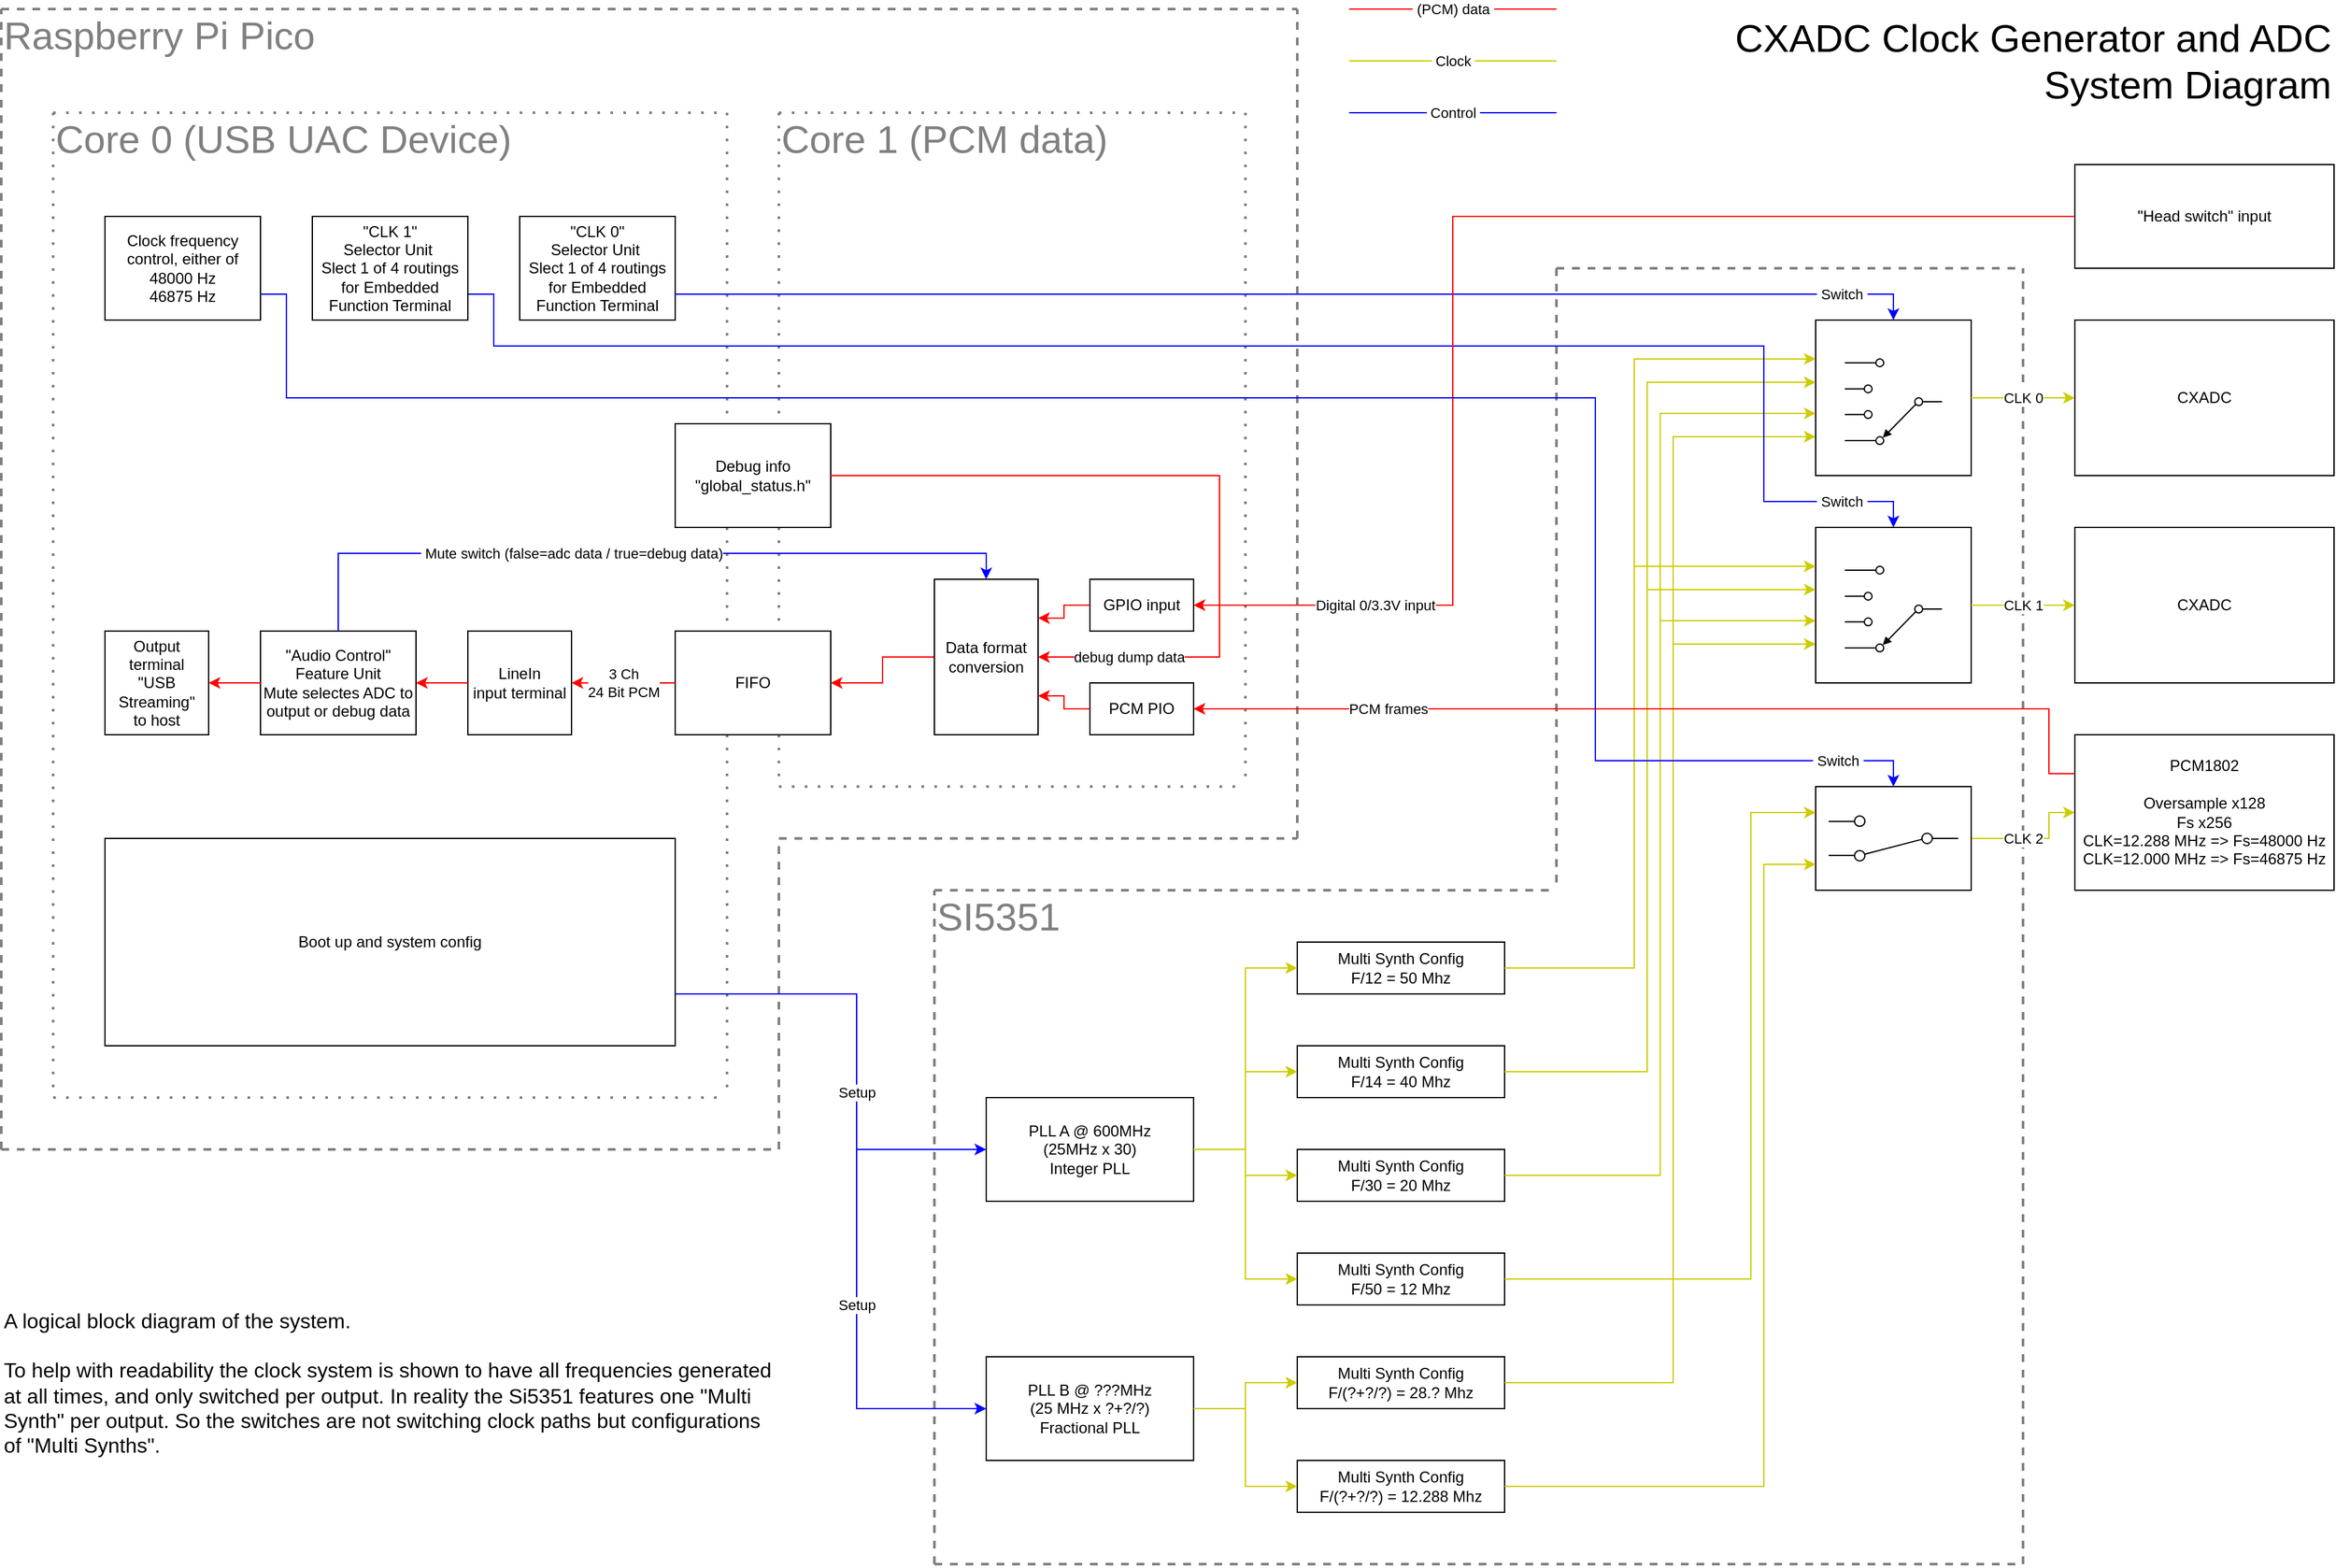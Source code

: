 <mxfile version="22.1.2" type="device">
  <diagram name="Page-1" id="PsPAOL-fq-wVlR3cDogz">
    <mxGraphModel dx="1195" dy="703" grid="1" gridSize="10" guides="1" tooltips="1" connect="1" arrows="1" fold="1" page="1" pageScale="1" pageWidth="3300" pageHeight="2339" math="0" shadow="0">
      <root>
        <mxCell id="0" />
        <mxCell id="CuMPGXZ8cw1NtoiA5CcD-102" value="sheet" style="locked=1;" parent="0" />
        <mxCell id="CuMPGXZ8cw1NtoiA5CcD-103" value="&lt;font style=&quot;font-size: 30px;&quot;&gt;CXADC Clock Generator and ADC&lt;br style=&quot;font-size: 30px;&quot;&gt;System Diagram&lt;/font&gt;" style="text;html=1;strokeColor=none;fillColor=none;align=right;verticalAlign=middle;whiteSpace=wrap;rounded=0;fontSize=30;" parent="CuMPGXZ8cw1NtoiA5CcD-102" vertex="1">
          <mxGeometry x="1760" y="440" width="520" height="80" as="geometry" />
        </mxCell>
        <mxCell id="CuMPGXZ8cw1NtoiA5CcD-114" value="&amp;nbsp;Clock&amp;nbsp;" style="endArrow=none;html=1;rounded=0;strokeColor=#CCCC00;" parent="CuMPGXZ8cw1NtoiA5CcD-102" edge="1">
          <mxGeometry width="50" height="50" relative="1" as="geometry">
            <mxPoint x="1520" y="480" as="sourcePoint" />
            <mxPoint x="1680" y="480" as="targetPoint" />
          </mxGeometry>
        </mxCell>
        <mxCell id="CuMPGXZ8cw1NtoiA5CcD-115" value="&amp;nbsp;Control&amp;nbsp;" style="endArrow=none;html=1;rounded=0;strokeColor=#0000FF;" parent="CuMPGXZ8cw1NtoiA5CcD-102" edge="1">
          <mxGeometry width="50" height="50" relative="1" as="geometry">
            <mxPoint x="1520" y="520" as="sourcePoint" />
            <mxPoint x="1680" y="520" as="targetPoint" />
          </mxGeometry>
        </mxCell>
        <mxCell id="CuMPGXZ8cw1NtoiA5CcD-116" value="&amp;nbsp;(PCM) data&amp;nbsp;" style="endArrow=none;html=1;rounded=0;strokeColor=#FF0000;" parent="CuMPGXZ8cw1NtoiA5CcD-102" edge="1">
          <mxGeometry width="50" height="50" relative="1" as="geometry">
            <mxPoint x="1520" y="440" as="sourcePoint" />
            <mxPoint x="1680" y="440" as="targetPoint" />
          </mxGeometry>
        </mxCell>
        <mxCell id="CuMPGXZ8cw1NtoiA5CcD-117" value="&lt;font style=&quot;font-size: 16px;&quot;&gt;A logical block diagram of the system.&lt;br style=&quot;font-size: 16px;&quot;&gt;&lt;br style=&quot;font-size: 16px;&quot;&gt;To help with readability the clock system is shown to have all frequencies generated at all times, and only switched per output. In reality the Si5351 features one &quot;Multi Synth&quot; per output. So the switches are not switching clock paths but configurations of &quot;Multi Synths&quot;.&lt;br&gt;&lt;/font&gt;" style="text;html=1;strokeColor=none;fillColor=none;align=left;verticalAlign=middle;whiteSpace=wrap;rounded=0;fontSize=16;" parent="CuMPGXZ8cw1NtoiA5CcD-102" vertex="1">
          <mxGeometry x="480" y="1360" width="600" height="280" as="geometry" />
        </mxCell>
        <mxCell id="CuMPGXZ8cw1NtoiA5CcD-7" value="main components" style="locked=1;" parent="0" />
        <mxCell id="CuMPGXZ8cw1NtoiA5CcD-53" value="" style="endArrow=none;dashed=1;html=1;strokeWidth=2;rounded=0;strokeColor=#808080;" parent="CuMPGXZ8cw1NtoiA5CcD-7" edge="1">
          <mxGeometry width="50" height="50" relative="1" as="geometry">
            <mxPoint x="1200" y="1120" as="sourcePoint" />
            <mxPoint x="1680" y="1120" as="targetPoint" />
          </mxGeometry>
        </mxCell>
        <mxCell id="CuMPGXZ8cw1NtoiA5CcD-54" value="" style="endArrow=none;dashed=1;html=1;strokeWidth=2;rounded=0;strokeColor=#808080;" parent="CuMPGXZ8cw1NtoiA5CcD-7" edge="1">
          <mxGeometry width="50" height="50" relative="1" as="geometry">
            <mxPoint x="1680" y="640" as="sourcePoint" />
            <mxPoint x="1680" y="1120" as="targetPoint" />
          </mxGeometry>
        </mxCell>
        <mxCell id="CuMPGXZ8cw1NtoiA5CcD-55" value="" style="endArrow=none;dashed=1;html=1;strokeWidth=2;rounded=0;strokeColor=#808080;" parent="CuMPGXZ8cw1NtoiA5CcD-7" edge="1">
          <mxGeometry width="50" height="50" relative="1" as="geometry">
            <mxPoint x="1680" y="640" as="sourcePoint" />
            <mxPoint x="2040" y="640" as="targetPoint" />
          </mxGeometry>
        </mxCell>
        <mxCell id="CuMPGXZ8cw1NtoiA5CcD-56" value="" style="endArrow=none;dashed=1;html=1;strokeWidth=2;rounded=0;strokeColor=#808080;" parent="CuMPGXZ8cw1NtoiA5CcD-7" edge="1">
          <mxGeometry width="50" height="50" relative="1" as="geometry">
            <mxPoint x="2040" y="1640" as="sourcePoint" />
            <mxPoint x="2040" y="640" as="targetPoint" />
          </mxGeometry>
        </mxCell>
        <mxCell id="CuMPGXZ8cw1NtoiA5CcD-57" value="" style="endArrow=none;dashed=1;html=1;strokeWidth=2;rounded=0;strokeColor=#808080;" parent="CuMPGXZ8cw1NtoiA5CcD-7" edge="1">
          <mxGeometry width="50" height="50" relative="1" as="geometry">
            <mxPoint x="1200" y="1640" as="sourcePoint" />
            <mxPoint x="2040" y="1640" as="targetPoint" />
          </mxGeometry>
        </mxCell>
        <mxCell id="CuMPGXZ8cw1NtoiA5CcD-58" value="" style="endArrow=none;dashed=1;html=1;strokeWidth=2;rounded=0;strokeColor=#808080;" parent="CuMPGXZ8cw1NtoiA5CcD-7" edge="1">
          <mxGeometry width="50" height="50" relative="1" as="geometry">
            <mxPoint x="1200" y="1640" as="sourcePoint" />
            <mxPoint x="1200" y="1120" as="targetPoint" />
          </mxGeometry>
        </mxCell>
        <mxCell id="CuMPGXZ8cw1NtoiA5CcD-60" value="SI5351" style="text;html=1;strokeColor=none;fillColor=none;align=left;verticalAlign=middle;whiteSpace=wrap;rounded=0;fontSize=30;fontColor=#808080;" parent="CuMPGXZ8cw1NtoiA5CcD-7" vertex="1">
          <mxGeometry x="1200" y="1120" width="160" height="40" as="geometry" />
        </mxCell>
        <mxCell id="CuMPGXZ8cw1NtoiA5CcD-72" value="" style="endArrow=none;dashed=1;html=1;strokeWidth=2;rounded=0;strokeColor=#808080;dashPattern=1 4;" parent="CuMPGXZ8cw1NtoiA5CcD-7" edge="1">
          <mxGeometry width="50" height="50" relative="1" as="geometry">
            <mxPoint x="1440" y="520" as="sourcePoint" />
            <mxPoint x="1440" y="1040" as="targetPoint" />
          </mxGeometry>
        </mxCell>
        <mxCell id="CuMPGXZ8cw1NtoiA5CcD-73" value="" style="endArrow=none;dashed=1;html=1;strokeWidth=2;rounded=0;strokeColor=#808080;dashPattern=1 4;" parent="CuMPGXZ8cw1NtoiA5CcD-7" edge="1">
          <mxGeometry width="50" height="50" relative="1" as="geometry">
            <mxPoint x="1080" y="1040" as="sourcePoint" />
            <mxPoint x="1440" y="1040" as="targetPoint" />
          </mxGeometry>
        </mxCell>
        <mxCell id="CuMPGXZ8cw1NtoiA5CcD-74" value="" style="endArrow=none;dashed=1;html=1;strokeWidth=2;rounded=0;strokeColor=#808080;dashPattern=1 4;" parent="CuMPGXZ8cw1NtoiA5CcD-7" edge="1">
          <mxGeometry width="50" height="50" relative="1" as="geometry">
            <mxPoint x="1080" y="520" as="sourcePoint" />
            <mxPoint x="1080" y="1040" as="targetPoint" />
          </mxGeometry>
        </mxCell>
        <mxCell id="CuMPGXZ8cw1NtoiA5CcD-75" value="" style="endArrow=none;dashed=1;html=1;strokeWidth=2;rounded=0;strokeColor=#808080;dashPattern=1 4;" parent="CuMPGXZ8cw1NtoiA5CcD-7" edge="1">
          <mxGeometry width="50" height="50" relative="1" as="geometry">
            <mxPoint x="1080" y="520" as="sourcePoint" />
            <mxPoint x="1440" y="520" as="targetPoint" />
          </mxGeometry>
        </mxCell>
        <mxCell id="CuMPGXZ8cw1NtoiA5CcD-76" value="Core 1 (PCM data)" style="text;html=1;strokeColor=none;fillColor=none;align=left;verticalAlign=middle;whiteSpace=wrap;rounded=0;fontSize=30;fontColor=#808080;" parent="CuMPGXZ8cw1NtoiA5CcD-7" vertex="1">
          <mxGeometry x="1080" y="520" width="320" height="40" as="geometry" />
        </mxCell>
        <mxCell id="CuMPGXZ8cw1NtoiA5CcD-77" value="" style="endArrow=none;dashed=1;html=1;strokeWidth=2;rounded=0;strokeColor=#808080;dashPattern=1 4;" parent="CuMPGXZ8cw1NtoiA5CcD-7" edge="1">
          <mxGeometry width="50" height="50" relative="1" as="geometry">
            <mxPoint x="1040" y="520" as="sourcePoint" />
            <mxPoint x="1040" y="1280" as="targetPoint" />
          </mxGeometry>
        </mxCell>
        <mxCell id="CuMPGXZ8cw1NtoiA5CcD-78" value="" style="endArrow=none;dashed=1;html=1;strokeWidth=2;rounded=0;strokeColor=#808080;dashPattern=1 4;" parent="CuMPGXZ8cw1NtoiA5CcD-7" edge="1">
          <mxGeometry width="50" height="50" relative="1" as="geometry">
            <mxPoint x="520" y="520" as="sourcePoint" />
            <mxPoint x="520" y="1280" as="targetPoint" />
          </mxGeometry>
        </mxCell>
        <mxCell id="CuMPGXZ8cw1NtoiA5CcD-79" value="" style="endArrow=none;dashed=1;html=1;strokeWidth=2;rounded=0;strokeColor=#808080;dashPattern=1 4;" parent="CuMPGXZ8cw1NtoiA5CcD-7" edge="1">
          <mxGeometry width="50" height="50" relative="1" as="geometry">
            <mxPoint x="520" y="1280" as="sourcePoint" />
            <mxPoint x="1040" y="1280" as="targetPoint" />
          </mxGeometry>
        </mxCell>
        <mxCell id="CuMPGXZ8cw1NtoiA5CcD-80" value="" style="endArrow=none;dashed=1;html=1;strokeWidth=2;rounded=0;strokeColor=#808080;dashPattern=1 4;" parent="CuMPGXZ8cw1NtoiA5CcD-7" edge="1">
          <mxGeometry width="50" height="50" relative="1" as="geometry">
            <mxPoint x="520" y="520" as="sourcePoint" />
            <mxPoint x="1040" y="520" as="targetPoint" />
          </mxGeometry>
        </mxCell>
        <mxCell id="CuMPGXZ8cw1NtoiA5CcD-81" value="Core 0 (USB UAC Device)" style="text;html=1;strokeColor=none;fillColor=none;align=left;verticalAlign=middle;whiteSpace=wrap;rounded=0;fontSize=30;fontColor=#808080;" parent="CuMPGXZ8cw1NtoiA5CcD-7" vertex="1">
          <mxGeometry x="520" y="520" width="440" height="40" as="geometry" />
        </mxCell>
        <mxCell id="CuMPGXZ8cw1NtoiA5CcD-82" value="" style="endArrow=none;dashed=1;html=1;strokeWidth=2;rounded=0;strokeColor=#808080;" parent="CuMPGXZ8cw1NtoiA5CcD-7" edge="1">
          <mxGeometry width="50" height="50" relative="1" as="geometry">
            <mxPoint x="1080" y="1080" as="sourcePoint" />
            <mxPoint x="1480" y="1080" as="targetPoint" />
          </mxGeometry>
        </mxCell>
        <mxCell id="CuMPGXZ8cw1NtoiA5CcD-83" value="" style="endArrow=none;dashed=1;html=1;strokeWidth=2;rounded=0;strokeColor=#808080;" parent="CuMPGXZ8cw1NtoiA5CcD-7" edge="1">
          <mxGeometry width="50" height="50" relative="1" as="geometry">
            <mxPoint x="480" y="1320" as="sourcePoint" />
            <mxPoint x="480" y="440" as="targetPoint" />
          </mxGeometry>
        </mxCell>
        <mxCell id="CuMPGXZ8cw1NtoiA5CcD-84" value="" style="endArrow=none;dashed=1;html=1;strokeWidth=2;rounded=0;strokeColor=#808080;" parent="CuMPGXZ8cw1NtoiA5CcD-7" edge="1">
          <mxGeometry width="50" height="50" relative="1" as="geometry">
            <mxPoint x="480" y="440" as="sourcePoint" />
            <mxPoint x="1480" y="440" as="targetPoint" />
          </mxGeometry>
        </mxCell>
        <mxCell id="CuMPGXZ8cw1NtoiA5CcD-85" value="" style="endArrow=none;dashed=1;html=1;strokeWidth=2;rounded=0;strokeColor=#808080;" parent="CuMPGXZ8cw1NtoiA5CcD-7" edge="1">
          <mxGeometry width="50" height="50" relative="1" as="geometry">
            <mxPoint x="1480" y="1080" as="sourcePoint" />
            <mxPoint x="1480" y="440" as="targetPoint" />
          </mxGeometry>
        </mxCell>
        <mxCell id="CuMPGXZ8cw1NtoiA5CcD-86" value="Raspberry Pi Pico" style="text;html=1;strokeColor=none;fillColor=none;align=left;verticalAlign=middle;whiteSpace=wrap;rounded=0;fontSize=30;fontColor=#808080;" parent="CuMPGXZ8cw1NtoiA5CcD-7" vertex="1">
          <mxGeometry x="480" y="440" width="440" height="40" as="geometry" />
        </mxCell>
        <mxCell id="CuMPGXZ8cw1NtoiA5CcD-96" value="" style="endArrow=none;dashed=1;html=1;strokeWidth=2;rounded=0;strokeColor=#808080;" parent="CuMPGXZ8cw1NtoiA5CcD-7" edge="1">
          <mxGeometry width="50" height="50" relative="1" as="geometry">
            <mxPoint x="480" y="1320" as="sourcePoint" />
            <mxPoint x="1080" y="1320" as="targetPoint" />
          </mxGeometry>
        </mxCell>
        <mxCell id="CuMPGXZ8cw1NtoiA5CcD-97" value="" style="endArrow=none;dashed=1;html=1;strokeWidth=2;rounded=0;strokeColor=#808080;" parent="CuMPGXZ8cw1NtoiA5CcD-7" edge="1">
          <mxGeometry width="50" height="50" relative="1" as="geometry">
            <mxPoint x="1080" y="1320" as="sourcePoint" />
            <mxPoint x="1080" y="1080" as="targetPoint" />
          </mxGeometry>
        </mxCell>
        <mxCell id="1" value="sub components" style="" parent="0" />
        <mxCell id="CuMPGXZ8cw1NtoiA5CcD-1" value="PCM1802&lt;br&gt;&lt;br&gt;Oversample x128&lt;br&gt;Fs x256&lt;br&gt;CLK=12.288 MHz =&amp;gt; Fs=48000 Hz&lt;br&gt;CLK=12.000 MHz =&amp;gt; Fs=46875 Hz&lt;span style=&quot;font-family:monospace&quot;&gt;&lt;/span&gt;" style="rounded=0;whiteSpace=wrap;html=1;" parent="1" vertex="1">
          <mxGeometry x="2080" y="1000" width="200" height="120" as="geometry" />
        </mxCell>
        <mxCell id="CuMPGXZ8cw1NtoiA5CcD-3" value="CXADC" style="rounded=0;whiteSpace=wrap;html=1;" parent="1" vertex="1">
          <mxGeometry x="2080" y="840" width="200" height="120" as="geometry" />
        </mxCell>
        <mxCell id="CuMPGXZ8cw1NtoiA5CcD-4" value="CXADC" style="rounded=0;whiteSpace=wrap;html=1;" parent="1" vertex="1">
          <mxGeometry x="2080" y="680" width="200" height="120" as="geometry" />
        </mxCell>
        <mxCell id="CuMPGXZ8cw1NtoiA5CcD-5" value="PLL A @ 600MHz&lt;br&gt;(25MHz x 30)&lt;br&gt;Integer PLL" style="rounded=0;whiteSpace=wrap;html=1;" parent="1" vertex="1">
          <mxGeometry x="1240" y="1280" width="160" height="80" as="geometry" />
        </mxCell>
        <mxCell id="CuMPGXZ8cw1NtoiA5CcD-6" value="PLL B @ ???MHz&lt;br&gt;(25 MHz x ?+?/?)&lt;br&gt;Fractional PLL" style="rounded=0;whiteSpace=wrap;html=1;" parent="1" vertex="1">
          <mxGeometry x="1240" y="1480" width="160" height="80" as="geometry" />
        </mxCell>
        <mxCell id="CuMPGXZ8cw1NtoiA5CcD-8" value="Multi Synth Config&lt;br&gt;F/12 = 50 Mhz" style="rounded=0;whiteSpace=wrap;html=1;" parent="1" vertex="1">
          <mxGeometry x="1480" y="1160" width="160" height="40" as="geometry" />
        </mxCell>
        <mxCell id="CuMPGXZ8cw1NtoiA5CcD-9" value="Multi Synth Config&lt;br&gt;F/14 = 40 Mhz" style="rounded=0;whiteSpace=wrap;html=1;" parent="1" vertex="1">
          <mxGeometry x="1480" y="1240" width="160" height="40" as="geometry" />
        </mxCell>
        <mxCell id="CuMPGXZ8cw1NtoiA5CcD-10" value="Multi Synth Config&lt;br&gt;F/30 = 20 Mhz" style="rounded=0;whiteSpace=wrap;html=1;" parent="1" vertex="1">
          <mxGeometry x="1480" y="1320" width="160" height="40" as="geometry" />
        </mxCell>
        <mxCell id="CuMPGXZ8cw1NtoiA5CcD-11" value="Multi Synth Config&lt;br&gt;F/(?+?/?) = 28.? Mhz" style="rounded=0;whiteSpace=wrap;html=1;" parent="1" vertex="1">
          <mxGeometry x="1480" y="1480" width="160" height="40" as="geometry" />
        </mxCell>
        <mxCell id="CuMPGXZ8cw1NtoiA5CcD-12" value="Multi Synth Config&lt;br&gt;F/(?+?/?) = 12.288 Mhz" style="rounded=0;whiteSpace=wrap;html=1;" parent="1" vertex="1">
          <mxGeometry x="1480" y="1560" width="160" height="40" as="geometry" />
        </mxCell>
        <mxCell id="CuMPGXZ8cw1NtoiA5CcD-13" value="Multi Synth Config&lt;br&gt;F/50 = 12 Mhz" style="rounded=0;whiteSpace=wrap;html=1;" parent="1" vertex="1">
          <mxGeometry x="1480" y="1400" width="160" height="40" as="geometry" />
        </mxCell>
        <mxCell id="CuMPGXZ8cw1NtoiA5CcD-14" value="" style="endArrow=classic;html=1;rounded=0;entryX=0;entryY=0.5;entryDx=0;entryDy=0;strokeColor=#CCCC00;exitX=1;exitY=0.5;exitDx=0;exitDy=0;" parent="1" source="CuMPGXZ8cw1NtoiA5CcD-6" target="CuMPGXZ8cw1NtoiA5CcD-12" edge="1">
          <mxGeometry width="50" height="50" relative="1" as="geometry">
            <mxPoint x="1430" y="1550" as="sourcePoint" />
            <mxPoint x="1470" y="1550" as="targetPoint" />
            <Array as="points">
              <mxPoint x="1440" y="1520" />
              <mxPoint x="1440" y="1580" />
            </Array>
          </mxGeometry>
        </mxCell>
        <mxCell id="CuMPGXZ8cw1NtoiA5CcD-15" value="" style="endArrow=classic;html=1;rounded=0;strokeColor=#CCCC00;exitX=1;exitY=0.5;exitDx=0;exitDy=0;entryX=0;entryY=0.5;entryDx=0;entryDy=0;" parent="1" source="CuMPGXZ8cw1NtoiA5CcD-6" target="CuMPGXZ8cw1NtoiA5CcD-11" edge="1">
          <mxGeometry width="50" height="50" relative="1" as="geometry">
            <mxPoint x="1440" y="1530" as="sourcePoint" />
            <mxPoint x="1460" y="1540" as="targetPoint" />
            <Array as="points">
              <mxPoint x="1440" y="1520" />
              <mxPoint x="1440" y="1500" />
            </Array>
          </mxGeometry>
        </mxCell>
        <mxCell id="CuMPGXZ8cw1NtoiA5CcD-16" value="" style="endArrow=classic;html=1;rounded=0;exitX=1;exitY=0.5;exitDx=0;exitDy=0;entryX=0;entryY=0.5;entryDx=0;entryDy=0;strokeColor=#CCCC00;" parent="1" source="CuMPGXZ8cw1NtoiA5CcD-5" target="CuMPGXZ8cw1NtoiA5CcD-13" edge="1">
          <mxGeometry width="50" height="50" relative="1" as="geometry">
            <mxPoint x="1410" y="1528" as="sourcePoint" />
            <mxPoint x="1487" y="1508" as="targetPoint" />
            <Array as="points">
              <mxPoint x="1440" y="1320" />
              <mxPoint x="1440" y="1420" />
            </Array>
          </mxGeometry>
        </mxCell>
        <mxCell id="CuMPGXZ8cw1NtoiA5CcD-17" value="" style="endArrow=classic;html=1;rounded=0;exitX=1;exitY=0.5;exitDx=0;exitDy=0;entryX=0;entryY=0.5;entryDx=0;entryDy=0;strokeColor=#CCCC00;" parent="1" source="CuMPGXZ8cw1NtoiA5CcD-5" target="CuMPGXZ8cw1NtoiA5CcD-10" edge="1">
          <mxGeometry width="50" height="50" relative="1" as="geometry">
            <mxPoint x="1410" y="1390" as="sourcePoint" />
            <mxPoint x="1490" y="1430" as="targetPoint" />
            <Array as="points">
              <mxPoint x="1440" y="1320" />
              <mxPoint x="1440" y="1340" />
            </Array>
          </mxGeometry>
        </mxCell>
        <mxCell id="CuMPGXZ8cw1NtoiA5CcD-18" value="" style="endArrow=classic;html=1;rounded=0;exitX=1;exitY=0.5;exitDx=0;exitDy=0;entryX=0;entryY=0.5;entryDx=0;entryDy=0;strokeColor=#CCCC00;" parent="1" source="CuMPGXZ8cw1NtoiA5CcD-5" target="CuMPGXZ8cw1NtoiA5CcD-9" edge="1">
          <mxGeometry width="50" height="50" relative="1" as="geometry">
            <mxPoint x="1410" y="1370" as="sourcePoint" />
            <mxPoint x="1490" y="1350" as="targetPoint" />
            <Array as="points">
              <mxPoint x="1440" y="1320" />
              <mxPoint x="1440" y="1260" />
            </Array>
          </mxGeometry>
        </mxCell>
        <mxCell id="CuMPGXZ8cw1NtoiA5CcD-19" value="" style="endArrow=classic;html=1;rounded=0;exitX=1;exitY=0.5;exitDx=0;exitDy=0;entryX=0;entryY=0.5;entryDx=0;entryDy=0;strokeColor=#CCCC00;" parent="1" source="CuMPGXZ8cw1NtoiA5CcD-5" target="CuMPGXZ8cw1NtoiA5CcD-8" edge="1">
          <mxGeometry width="50" height="50" relative="1" as="geometry">
            <mxPoint x="1410" y="1370" as="sourcePoint" />
            <mxPoint x="1490" y="1270" as="targetPoint" />
            <Array as="points">
              <mxPoint x="1440" y="1320" />
              <mxPoint x="1440" y="1180" />
            </Array>
          </mxGeometry>
        </mxCell>
        <mxCell id="CuMPGXZ8cw1NtoiA5CcD-21" value="CLK 2" style="endArrow=classic;html=1;rounded=0;entryX=0;entryY=0.5;entryDx=0;entryDy=0;exitX=1;exitY=0.5;exitDx=0;exitDy=0;strokeColor=#CCCC00;" parent="1" source="CuMPGXZ8cw1NtoiA5CcD-22" target="CuMPGXZ8cw1NtoiA5CcD-1" edge="1">
          <mxGeometry x="-0.2" width="50" height="50" relative="1" as="geometry">
            <mxPoint x="1880" y="1390" as="sourcePoint" />
            <mxPoint x="1930" y="1340" as="targetPoint" />
            <Array as="points">
              <mxPoint x="2060" y="1080" />
              <mxPoint x="2060" y="1060" />
            </Array>
            <mxPoint as="offset" />
          </mxGeometry>
        </mxCell>
        <mxCell id="CuMPGXZ8cw1NtoiA5CcD-24" value="" style="group" parent="1" vertex="1" connectable="0">
          <mxGeometry x="1880" y="1040" width="120" height="80" as="geometry" />
        </mxCell>
        <mxCell id="CuMPGXZ8cw1NtoiA5CcD-22" value="" style="rounded=0;whiteSpace=wrap;html=1;" parent="CuMPGXZ8cw1NtoiA5CcD-24" vertex="1">
          <mxGeometry width="120" height="80" as="geometry" />
        </mxCell>
        <mxCell id="CuMPGXZ8cw1NtoiA5CcD-23" value="" style="html=1;shape=mxgraph.electrical.electro-mechanical.twoWaySwitch;aspect=fixed;elSwitchState=2;rotation=-180;" parent="CuMPGXZ8cw1NtoiA5CcD-24" vertex="1">
          <mxGeometry x="10" y="22.67" width="100" height="34.67" as="geometry" />
        </mxCell>
        <mxCell id="CuMPGXZ8cw1NtoiA5CcD-25" value="" style="endArrow=classic;html=1;rounded=0;entryX=0;entryY=0.75;entryDx=0;entryDy=0;exitX=1;exitY=0.5;exitDx=0;exitDy=0;strokeColor=#CCCC00;" parent="1" source="CuMPGXZ8cw1NtoiA5CcD-12" target="CuMPGXZ8cw1NtoiA5CcD-22" edge="1">
          <mxGeometry width="50" height="50" relative="1" as="geometry">
            <mxPoint x="2010" y="1090" as="sourcePoint" />
            <mxPoint x="2050" y="1100" as="targetPoint" />
            <Array as="points">
              <mxPoint x="1840" y="1580" />
              <mxPoint x="1840" y="1100" />
            </Array>
          </mxGeometry>
        </mxCell>
        <mxCell id="CuMPGXZ8cw1NtoiA5CcD-26" value="" style="endArrow=classic;html=1;rounded=0;entryX=0;entryY=0.25;entryDx=0;entryDy=0;exitX=1;exitY=0.5;exitDx=0;exitDy=0;strokeColor=#CCCC00;" parent="1" source="CuMPGXZ8cw1NtoiA5CcD-13" target="CuMPGXZ8cw1NtoiA5CcD-22" edge="1">
          <mxGeometry width="50" height="50" relative="1" as="geometry">
            <mxPoint x="1650" y="1590" as="sourcePoint" />
            <mxPoint x="1890" y="1110" as="targetPoint" />
            <Array as="points">
              <mxPoint x="1830" y="1420" />
              <mxPoint x="1830" y="1060" />
            </Array>
          </mxGeometry>
        </mxCell>
        <mxCell id="CuMPGXZ8cw1NtoiA5CcD-34" value="" style="endArrow=classic;html=1;rounded=0;exitX=1;exitY=0.5;exitDx=0;exitDy=0;entryX=0;entryY=0.75;entryDx=0;entryDy=0;entryPerimeter=0;strokeColor=#CCCC00;" parent="1" source="CuMPGXZ8cw1NtoiA5CcD-11" target="CuMPGXZ8cw1NtoiA5CcD-27" edge="1">
          <mxGeometry width="50" height="50" relative="1" as="geometry">
            <mxPoint x="1650" y="1590" as="sourcePoint" />
            <mxPoint x="1850" y="980" as="targetPoint" />
            <Array as="points">
              <mxPoint x="1770" y="1500" />
              <mxPoint x="1770" y="930" />
            </Array>
          </mxGeometry>
        </mxCell>
        <mxCell id="CuMPGXZ8cw1NtoiA5CcD-35" value="" style="group" parent="1" vertex="1" connectable="0">
          <mxGeometry x="1880" y="840" width="120" height="120" as="geometry" />
        </mxCell>
        <mxCell id="CuMPGXZ8cw1NtoiA5CcD-27" value="" style="rounded=0;whiteSpace=wrap;html=1;points=[[0,0,0,0,0],[0,0.25,0,0,0],[0,0.4,0,0,0],[0,0.6,0,0,0],[0,0.75,0,0,0],[0,1,0,0,0],[0.25,0,0,0,0],[0.25,1,0,0,0],[0.5,0,0,0,0],[0.5,1,0,0,0],[0.75,0,0,0,0],[0.75,1,0,0,0],[1,0,0,0,0],[1,0.25,0,0,0],[1,0.5,0,0,0],[1,0.75,0,0,0],[1,1,0,0,0]];" parent="CuMPGXZ8cw1NtoiA5CcD-35" vertex="1">
          <mxGeometry width="120" height="120" as="geometry" />
        </mxCell>
        <mxCell id="CuMPGXZ8cw1NtoiA5CcD-29" value="" style="pointerEvents=1;verticalLabelPosition=bottom;shadow=0;dashed=0;align=center;html=1;verticalAlign=top;shape=mxgraph.electrical.electro-mechanical.selectorSwitch4Position2;elSwitchState=1;rotation=-180;" parent="CuMPGXZ8cw1NtoiA5CcD-35" vertex="1">
          <mxGeometry x="22.5" y="30" width="75" height="66" as="geometry" />
        </mxCell>
        <mxCell id="CuMPGXZ8cw1NtoiA5CcD-36" value="" style="endArrow=classic;html=1;rounded=0;exitX=1;exitY=0.5;exitDx=0;exitDy=0;entryX=0;entryY=0.6;entryDx=0;entryDy=0;entryPerimeter=0;strokeColor=#CCCC00;" parent="1" source="CuMPGXZ8cw1NtoiA5CcD-10" target="CuMPGXZ8cw1NtoiA5CcD-27" edge="1">
          <mxGeometry width="50" height="50" relative="1" as="geometry">
            <mxPoint x="1650" y="1510" as="sourcePoint" />
            <mxPoint x="1890" y="940" as="targetPoint" />
            <Array as="points">
              <mxPoint x="1760" y="1340" />
              <mxPoint x="1760" y="912" />
            </Array>
          </mxGeometry>
        </mxCell>
        <mxCell id="CuMPGXZ8cw1NtoiA5CcD-37" value="" style="endArrow=classic;html=1;rounded=0;exitX=1;exitY=0.5;exitDx=0;exitDy=0;entryX=0;entryY=0.4;entryDx=0;entryDy=0;entryPerimeter=0;strokeColor=#CCCC00;" parent="1" source="CuMPGXZ8cw1NtoiA5CcD-9" target="CuMPGXZ8cw1NtoiA5CcD-27" edge="1">
          <mxGeometry width="50" height="50" relative="1" as="geometry">
            <mxPoint x="1650" y="1350" as="sourcePoint" />
            <mxPoint x="1890" y="922" as="targetPoint" />
            <Array as="points">
              <mxPoint x="1750" y="1260" />
              <mxPoint x="1750" y="888" />
            </Array>
          </mxGeometry>
        </mxCell>
        <mxCell id="CuMPGXZ8cw1NtoiA5CcD-38" value="" style="endArrow=classic;html=1;rounded=0;exitX=1;exitY=0.5;exitDx=0;exitDy=0;entryX=0;entryY=0.25;entryDx=0;entryDy=0;entryPerimeter=0;strokeColor=#CCCC00;" parent="1" source="CuMPGXZ8cw1NtoiA5CcD-8" target="CuMPGXZ8cw1NtoiA5CcD-27" edge="1">
          <mxGeometry width="50" height="50" relative="1" as="geometry">
            <mxPoint x="1650" y="1270" as="sourcePoint" />
            <mxPoint x="1890" y="898" as="targetPoint" />
            <Array as="points">
              <mxPoint x="1740" y="1180" />
              <mxPoint x="1740" y="870" />
            </Array>
          </mxGeometry>
        </mxCell>
        <mxCell id="CuMPGXZ8cw1NtoiA5CcD-39" value="" style="endArrow=classic;html=1;rounded=0;entryX=0;entryY=0.75;entryDx=0;entryDy=0;entryPerimeter=0;strokeColor=#CCCC00;" parent="1" target="CuMPGXZ8cw1NtoiA5CcD-41" edge="1">
          <mxGeometry width="50" height="50" relative="1" as="geometry">
            <mxPoint x="1770" y="950" as="sourcePoint" />
            <mxPoint x="1790" y="800" as="targetPoint" />
            <Array as="points">
              <mxPoint x="1770" y="770" />
            </Array>
          </mxGeometry>
        </mxCell>
        <mxCell id="CuMPGXZ8cw1NtoiA5CcD-40" value="" style="group" parent="1" vertex="1" connectable="0">
          <mxGeometry x="1880" y="680" width="120" height="120" as="geometry" />
        </mxCell>
        <mxCell id="CuMPGXZ8cw1NtoiA5CcD-41" value="" style="rounded=0;whiteSpace=wrap;html=1;points=[[0,0,0,0,0],[0,0.25,0,0,0],[0,0.4,0,0,0],[0,0.6,0,0,0],[0,0.75,0,0,0],[0,1,0,0,0],[0.25,0,0,0,0],[0.25,1,0,0,0],[0.5,0,0,0,0],[0.5,1,0,0,0],[0.75,0,0,0,0],[0.75,1,0,0,0],[1,0,0,0,0],[1,0.25,0,0,0],[1,0.5,0,0,0],[1,0.75,0,0,0],[1,1,0,0,0]];" parent="CuMPGXZ8cw1NtoiA5CcD-40" vertex="1">
          <mxGeometry width="120" height="120" as="geometry" />
        </mxCell>
        <mxCell id="CuMPGXZ8cw1NtoiA5CcD-42" value="" style="pointerEvents=1;verticalLabelPosition=bottom;shadow=0;dashed=0;align=center;html=1;verticalAlign=top;shape=mxgraph.electrical.electro-mechanical.selectorSwitch4Position2;elSwitchState=1;rotation=-180;" parent="CuMPGXZ8cw1NtoiA5CcD-40" vertex="1">
          <mxGeometry x="22.5" y="30" width="75" height="66" as="geometry" />
        </mxCell>
        <mxCell id="CuMPGXZ8cw1NtoiA5CcD-43" value="" style="endArrow=classic;html=1;rounded=0;entryX=0;entryY=0.6;entryDx=0;entryDy=0;entryPerimeter=0;strokeColor=#CCCC00;" parent="1" target="CuMPGXZ8cw1NtoiA5CcD-41" edge="1">
          <mxGeometry width="50" height="50" relative="1" as="geometry">
            <mxPoint x="1760" y="930" as="sourcePoint" />
            <mxPoint x="1870" y="750" as="targetPoint" />
            <Array as="points">
              <mxPoint x="1760" y="752" />
            </Array>
          </mxGeometry>
        </mxCell>
        <mxCell id="CuMPGXZ8cw1NtoiA5CcD-44" value="" style="endArrow=classic;html=1;rounded=0;entryX=0;entryY=0.4;entryDx=0;entryDy=0;entryPerimeter=0;strokeColor=#CCCC00;" parent="1" target="CuMPGXZ8cw1NtoiA5CcD-41" edge="1">
          <mxGeometry width="50" height="50" relative="1" as="geometry">
            <mxPoint x="1750" y="910" as="sourcePoint" />
            <mxPoint x="1860" y="730" as="targetPoint" />
            <Array as="points">
              <mxPoint x="1750" y="728" />
            </Array>
          </mxGeometry>
        </mxCell>
        <mxCell id="CuMPGXZ8cw1NtoiA5CcD-45" value="" style="endArrow=classic;html=1;rounded=0;entryX=0;entryY=0.25;entryDx=0;entryDy=0;entryPerimeter=0;strokeColor=#CCCC00;" parent="1" target="CuMPGXZ8cw1NtoiA5CcD-41" edge="1">
          <mxGeometry width="50" height="50" relative="1" as="geometry">
            <mxPoint x="1740" y="890" as="sourcePoint" />
            <mxPoint x="1850" y="710" as="targetPoint" />
            <Array as="points">
              <mxPoint x="1740" y="710" />
            </Array>
          </mxGeometry>
        </mxCell>
        <mxCell id="CuMPGXZ8cw1NtoiA5CcD-46" value="CLK 1" style="endArrow=classic;html=1;rounded=0;entryX=0;entryY=0.5;entryDx=0;entryDy=0;exitX=1;exitY=0.5;exitDx=0;exitDy=0;exitPerimeter=0;strokeColor=#CCCC00;" parent="1" source="CuMPGXZ8cw1NtoiA5CcD-27" target="CuMPGXZ8cw1NtoiA5CcD-3" edge="1">
          <mxGeometry width="50" height="50" relative="1" as="geometry">
            <mxPoint x="2020" y="980" as="sourcePoint" />
            <mxPoint x="2060" y="990" as="targetPoint" />
          </mxGeometry>
        </mxCell>
        <mxCell id="CuMPGXZ8cw1NtoiA5CcD-47" value="CLK 0" style="endArrow=classic;html=1;rounded=0;entryX=0;entryY=0.5;entryDx=0;entryDy=0;exitX=1;exitY=0.5;exitDx=0;exitDy=0;exitPerimeter=0;strokeColor=#CCCC00;" parent="1" source="CuMPGXZ8cw1NtoiA5CcD-41" target="CuMPGXZ8cw1NtoiA5CcD-4" edge="1">
          <mxGeometry width="50" height="50" relative="1" as="geometry">
            <mxPoint x="2010" y="820" as="sourcePoint" />
            <mxPoint x="2050" y="820" as="targetPoint" />
          </mxGeometry>
        </mxCell>
        <mxCell id="CuMPGXZ8cw1NtoiA5CcD-48" value="&quot;CLK 0&quot;&lt;br&gt;Selector Unit&amp;nbsp;&lt;br&gt;Slect 1 of 4 routings for Embedded Function Terminal" style="rounded=0;whiteSpace=wrap;html=1;" parent="1" vertex="1">
          <mxGeometry x="880" y="600" width="120" height="80" as="geometry" />
        </mxCell>
        <mxCell id="CuMPGXZ8cw1NtoiA5CcD-50" value="&amp;nbsp;Switch&amp;nbsp;" style="endArrow=classic;html=1;rounded=0;exitX=1;exitY=0.75;exitDx=0;exitDy=0;entryX=0.5;entryY=0;entryDx=0;entryDy=0;entryPerimeter=0;strokeColor=#0000FF;" parent="1" source="CuMPGXZ8cw1NtoiA5CcD-49" target="CuMPGXZ8cw1NtoiA5CcD-27" edge="1">
          <mxGeometry x="0.906" width="50" height="50" relative="1" as="geometry">
            <mxPoint x="1570" y="970" as="sourcePoint" />
            <mxPoint x="1940" y="820" as="targetPoint" />
            <Array as="points">
              <mxPoint x="860" y="660" />
              <mxPoint x="860" y="700" />
              <mxPoint x="1840" y="700" />
              <mxPoint x="1840" y="820" />
              <mxPoint x="1940" y="820" />
            </Array>
            <mxPoint as="offset" />
          </mxGeometry>
        </mxCell>
        <mxCell id="CuMPGXZ8cw1NtoiA5CcD-51" value="&amp;nbsp;Switch&amp;nbsp;" style="endArrow=classic;html=1;rounded=0;exitX=1;exitY=0.75;exitDx=0;exitDy=0;entryX=0.5;entryY=0;entryDx=0;entryDy=0;entryPerimeter=0;strokeColor=#0000FF;" parent="1" source="CuMPGXZ8cw1NtoiA5CcD-48" target="CuMPGXZ8cw1NtoiA5CcD-41" edge="1">
          <mxGeometry x="0.875" width="50" height="50" relative="1" as="geometry">
            <mxPoint x="1470" y="650" as="sourcePoint" />
            <mxPoint x="2010" y="670" as="targetPoint" />
            <Array as="points">
              <mxPoint x="1640" y="660" />
              <mxPoint x="1940" y="660" />
            </Array>
            <mxPoint as="offset" />
          </mxGeometry>
        </mxCell>
        <mxCell id="CuMPGXZ8cw1NtoiA5CcD-63" value="LineIn&lt;br&gt;input terminal" style="rounded=0;whiteSpace=wrap;html=1;" parent="1" vertex="1">
          <mxGeometry x="840" y="920" width="80" height="80" as="geometry" />
        </mxCell>
        <mxCell id="CuMPGXZ8cw1NtoiA5CcD-64" value="PCM frames" style="endArrow=classic;html=1;rounded=0;exitX=0;exitY=0.25;exitDx=0;exitDy=0;strokeColor=#FF0000;entryX=1;entryY=0.5;entryDx=0;entryDy=0;" parent="1" source="CuMPGXZ8cw1NtoiA5CcD-1" target="CuMPGXZ8cw1NtoiA5CcD-68" edge="1">
          <mxGeometry x="0.589" width="50" height="50" relative="1" as="geometry">
            <mxPoint x="1800" y="1010" as="sourcePoint" />
            <mxPoint x="1370" y="1000" as="targetPoint" />
            <Array as="points">
              <mxPoint x="2060" y="1030" />
              <mxPoint x="2060" y="980" />
            </Array>
            <mxPoint as="offset" />
          </mxGeometry>
        </mxCell>
        <mxCell id="CuMPGXZ8cw1NtoiA5CcD-66" value="Output terminal&lt;br&gt;&quot;USB Streaming&quot;&lt;br&gt;to host" style="rounded=0;whiteSpace=wrap;html=1;" parent="1" vertex="1">
          <mxGeometry x="560" y="920" width="80" height="80" as="geometry" />
        </mxCell>
        <mxCell id="CuMPGXZ8cw1NtoiA5CcD-67" value="" style="endArrow=classic;html=1;rounded=0;exitX=0;exitY=0.5;exitDx=0;exitDy=0;entryX=1;entryY=0.5;entryDx=0;entryDy=0;strokeColor=#FF0000;" parent="1" source="CuMPGXZ8cw1NtoiA5CcD-63" target="P-3X1WqhJ250tv2hQ8Ke-4" edge="1">
          <mxGeometry width="50" height="50" relative="1" as="geometry">
            <mxPoint x="1200" y="910" as="sourcePoint" />
            <mxPoint x="1250" y="860" as="targetPoint" />
          </mxGeometry>
        </mxCell>
        <mxCell id="CuMPGXZ8cw1NtoiA5CcD-68" value="PCM PIO" style="rounded=0;whiteSpace=wrap;html=1;" parent="1" vertex="1">
          <mxGeometry x="1320" y="960" width="80" height="40" as="geometry" />
        </mxCell>
        <mxCell id="CuMPGXZ8cw1NtoiA5CcD-69" value="FIFO" style="rounded=0;whiteSpace=wrap;html=1;" parent="1" vertex="1">
          <mxGeometry x="1000" y="920" width="120" height="80" as="geometry" />
        </mxCell>
        <mxCell id="CuMPGXZ8cw1NtoiA5CcD-70" value="" style="endArrow=classic;html=1;rounded=0;strokeColor=#FF0000;entryX=1;entryY=0.5;entryDx=0;entryDy=0;exitX=0;exitY=0.5;exitDx=0;exitDy=0;" parent="1" source="CuMPGXZ8cw1NtoiA5CcD-90" target="CuMPGXZ8cw1NtoiA5CcD-69" edge="1">
          <mxGeometry width="50" height="50" relative="1" as="geometry">
            <mxPoint x="1190" y="1000" as="sourcePoint" />
            <mxPoint x="1140" y="1020" as="targetPoint" />
            <Array as="points">
              <mxPoint x="1160" y="940" />
              <mxPoint x="1160" y="960" />
            </Array>
          </mxGeometry>
        </mxCell>
        <mxCell id="CuMPGXZ8cw1NtoiA5CcD-71" value="3 Ch&lt;br style=&quot;border-color: var(--border-color);&quot;&gt;24 Bit PCM" style="endArrow=classic;html=1;rounded=0;exitX=0;exitY=0.5;exitDx=0;exitDy=0;strokeColor=#FF0000;entryX=1;entryY=0.5;entryDx=0;entryDy=0;" parent="1" source="CuMPGXZ8cw1NtoiA5CcD-69" target="CuMPGXZ8cw1NtoiA5CcD-63" edge="1">
          <mxGeometry width="50" height="50" relative="1" as="geometry">
            <mxPoint x="1250" y="970" as="sourcePoint" />
            <mxPoint x="1130" y="970" as="targetPoint" />
          </mxGeometry>
        </mxCell>
        <mxCell id="CuMPGXZ8cw1NtoiA5CcD-87" value="GPIO input" style="rounded=0;whiteSpace=wrap;html=1;" parent="1" vertex="1">
          <mxGeometry x="1320" y="880" width="80" height="40" as="geometry" />
        </mxCell>
        <mxCell id="CuMPGXZ8cw1NtoiA5CcD-88" value="&quot;Head switch&quot; input" style="rounded=0;whiteSpace=wrap;html=1;" parent="1" vertex="1">
          <mxGeometry x="2080" y="560" width="200" height="80" as="geometry" />
        </mxCell>
        <mxCell id="CuMPGXZ8cw1NtoiA5CcD-89" value="Digital 0/3.3V input" style="endArrow=classic;html=1;rounded=0;exitX=0;exitY=0.5;exitDx=0;exitDy=0;strokeColor=#FF0000;entryX=1;entryY=0.5;entryDx=0;entryDy=0;" parent="1" source="CuMPGXZ8cw1NtoiA5CcD-88" target="CuMPGXZ8cw1NtoiA5CcD-87" edge="1">
          <mxGeometry x="0.714" width="50" height="50" relative="1" as="geometry">
            <mxPoint x="2240" y="490" as="sourcePoint" />
            <mxPoint x="1560" y="420" as="targetPoint" />
            <Array as="points">
              <mxPoint x="1600" y="600" />
              <mxPoint x="1600" y="900" />
            </Array>
            <mxPoint as="offset" />
          </mxGeometry>
        </mxCell>
        <mxCell id="CuMPGXZ8cw1NtoiA5CcD-90" value="Data format&lt;br&gt;conversion" style="rounded=0;whiteSpace=wrap;html=1;" parent="1" vertex="1">
          <mxGeometry x="1200" y="880" width="80" height="120" as="geometry" />
        </mxCell>
        <mxCell id="CuMPGXZ8cw1NtoiA5CcD-91" value="" style="endArrow=classic;html=1;rounded=0;strokeColor=#FF0000;entryX=1;entryY=0.25;entryDx=0;entryDy=0;exitX=0;exitY=0.5;exitDx=0;exitDy=0;" parent="1" source="CuMPGXZ8cw1NtoiA5CcD-87" target="CuMPGXZ8cw1NtoiA5CcD-90" edge="1">
          <mxGeometry width="50" height="50" relative="1" as="geometry">
            <mxPoint x="1350" y="740" as="sourcePoint" />
            <mxPoint x="1270" y="780" as="targetPoint" />
            <Array as="points">
              <mxPoint x="1300" y="900" />
              <mxPoint x="1300" y="910" />
            </Array>
          </mxGeometry>
        </mxCell>
        <mxCell id="CuMPGXZ8cw1NtoiA5CcD-92" value="" style="endArrow=classic;html=1;rounded=0;strokeColor=#FF0000;entryX=1;entryY=0.75;entryDx=0;entryDy=0;exitX=0;exitY=0.5;exitDx=0;exitDy=0;" parent="1" source="CuMPGXZ8cw1NtoiA5CcD-68" target="CuMPGXZ8cw1NtoiA5CcD-90" edge="1">
          <mxGeometry width="50" height="50" relative="1" as="geometry">
            <mxPoint x="1320" y="900" as="sourcePoint" />
            <mxPoint x="1280" y="920" as="targetPoint" />
            <Array as="points">
              <mxPoint x="1300" y="980" />
              <mxPoint x="1300" y="970" />
            </Array>
          </mxGeometry>
        </mxCell>
        <mxCell id="CuMPGXZ8cw1NtoiA5CcD-93" value="Clock frequency control, either of&lt;br&gt;48000 Hz&lt;br&gt;46875 Hz" style="rounded=0;whiteSpace=wrap;html=1;" parent="1" vertex="1">
          <mxGeometry x="560" y="600" width="120" height="80" as="geometry" />
        </mxCell>
        <mxCell id="CuMPGXZ8cw1NtoiA5CcD-94" value="&amp;nbsp;Switch&amp;nbsp;" style="endArrow=classic;html=1;rounded=0;entryX=0.5;entryY=0;entryDx=0;entryDy=0;strokeColor=#0000FF;exitX=1;exitY=0.75;exitDx=0;exitDy=0;" parent="1" source="CuMPGXZ8cw1NtoiA5CcD-93" target="CuMPGXZ8cw1NtoiA5CcD-22" edge="1">
          <mxGeometry x="0.923" width="50" height="50" relative="1" as="geometry">
            <mxPoint x="1060" y="1140" as="sourcePoint" />
            <mxPoint x="2060" y="1040" as="targetPoint" />
            <Array as="points">
              <mxPoint x="700" y="660" />
              <mxPoint x="700" y="740" />
              <mxPoint x="1710" y="740" />
              <mxPoint x="1710" y="1020" />
              <mxPoint x="1940" y="1020" />
            </Array>
            <mxPoint as="offset" />
          </mxGeometry>
        </mxCell>
        <mxCell id="CuMPGXZ8cw1NtoiA5CcD-49" value="&quot;CLK 1&quot;&lt;br style=&quot;border-color: var(--border-color);&quot;&gt;Selector Unit&amp;nbsp;&lt;br style=&quot;border-color: var(--border-color);&quot;&gt;Slect 1 of 4 routings for Embedded Function Terminal" style="rounded=0;whiteSpace=wrap;html=1;" parent="1" vertex="1">
          <mxGeometry x="720" y="600" width="120" height="80" as="geometry" />
        </mxCell>
        <mxCell id="CuMPGXZ8cw1NtoiA5CcD-98" value="Boot up and system config" style="rounded=0;whiteSpace=wrap;html=1;" parent="1" vertex="1">
          <mxGeometry x="560" y="1080" width="440" height="160" as="geometry" />
        </mxCell>
        <mxCell id="CuMPGXZ8cw1NtoiA5CcD-99" value="&amp;nbsp;Setup&amp;nbsp;" style="endArrow=classic;html=1;rounded=0;exitX=1;exitY=0.75;exitDx=0;exitDy=0;strokeColor=#0000FF;entryX=0;entryY=0.5;entryDx=0;entryDy=0;" parent="1" source="CuMPGXZ8cw1NtoiA5CcD-98" target="CuMPGXZ8cw1NtoiA5CcD-5" edge="1">
          <mxGeometry x="0.2" width="50" height="50" relative="1" as="geometry">
            <mxPoint x="1040" y="1390" as="sourcePoint" />
            <mxPoint x="1200" y="1200" as="targetPoint" />
            <Array as="points">
              <mxPoint x="1140" y="1200" />
              <mxPoint x="1140" y="1320" />
            </Array>
            <mxPoint as="offset" />
          </mxGeometry>
        </mxCell>
        <mxCell id="CuMPGXZ8cw1NtoiA5CcD-100" value="&amp;nbsp;Setup&amp;nbsp;" style="endArrow=classic;html=1;rounded=0;strokeColor=#0000FF;entryX=0;entryY=0.5;entryDx=0;entryDy=0;" parent="1" target="CuMPGXZ8cw1NtoiA5CcD-6" edge="1">
          <mxGeometry x="-0.2" width="50" height="50" relative="1" as="geometry">
            <mxPoint x="1140" y="1320" as="sourcePoint" />
            <mxPoint x="1250" y="1330" as="targetPoint" />
            <Array as="points">
              <mxPoint x="1140" y="1520" />
            </Array>
            <mxPoint as="offset" />
          </mxGeometry>
        </mxCell>
        <mxCell id="P-3X1WqhJ250tv2hQ8Ke-4" value="&quot;Audio Control&quot;&lt;br&gt;Feature Unit&lt;br&gt;Mute selectes ADC to output or debug data" style="rounded=0;whiteSpace=wrap;html=1;" vertex="1" parent="1">
          <mxGeometry x="680" y="920" width="120" height="80" as="geometry" />
        </mxCell>
        <mxCell id="P-3X1WqhJ250tv2hQ8Ke-5" value="&amp;nbsp;Mute switch (false=adc data / true=debug data)" style="endArrow=classic;html=1;rounded=0;entryX=0.5;entryY=0;entryDx=0;entryDy=0;strokeColor=#0000FF;exitX=0.5;exitY=0;exitDx=0;exitDy=0;" edge="1" parent="1" source="P-3X1WqhJ250tv2hQ8Ke-4" target="CuMPGXZ8cw1NtoiA5CcD-90">
          <mxGeometry x="-0.172" width="50" height="50" relative="1" as="geometry">
            <mxPoint x="740" y="860" as="sourcePoint" />
            <mxPoint x="1890" y="1170" as="targetPoint" />
            <Array as="points">
              <mxPoint x="740" y="860" />
              <mxPoint x="1240" y="860" />
            </Array>
            <mxPoint as="offset" />
          </mxGeometry>
        </mxCell>
        <mxCell id="P-3X1WqhJ250tv2hQ8Ke-7" value="&lt;p style=&quot;margin: 0px; font-size: 12px;&quot;&gt;&lt;font style=&quot;font-size: 12px;&quot;&gt;Debug info&lt;/font&gt;&lt;/p&gt;&lt;p style=&quot;margin: 0px; font-size: 12px;&quot;&gt;&lt;font style=&quot;font-size: 12px;&quot;&gt;&quot;&lt;span style=&quot;text-align: start; background-color: initial; font-size: 12px;&quot;&gt;global_status.h&lt;/span&gt;&lt;span style=&quot;background-color: initial; font-size: 12px;&quot;&gt;&quot;&lt;/span&gt;&lt;/font&gt;&lt;/p&gt;" style="rounded=0;whiteSpace=wrap;html=1;align=center;fontSize=12;" vertex="1" parent="1">
          <mxGeometry x="1000" y="760" width="120" height="80" as="geometry" />
        </mxCell>
        <mxCell id="P-3X1WqhJ250tv2hQ8Ke-8" value="debug dump data" style="endArrow=classic;html=1;rounded=0;strokeColor=#FF0000;entryX=1;entryY=0.5;entryDx=0;entryDy=0;exitX=1;exitY=0.5;exitDx=0;exitDy=0;" edge="1" parent="1" source="P-3X1WqhJ250tv2hQ8Ke-7" target="CuMPGXZ8cw1NtoiA5CcD-90">
          <mxGeometry x="0.759" width="50" height="50" relative="1" as="geometry">
            <mxPoint x="1330" y="910" as="sourcePoint" />
            <mxPoint x="1290" y="920" as="targetPoint" />
            <Array as="points">
              <mxPoint x="1420" y="800" />
              <mxPoint x="1420" y="940" />
            </Array>
            <mxPoint as="offset" />
          </mxGeometry>
        </mxCell>
        <mxCell id="P-3X1WqhJ250tv2hQ8Ke-9" value="" style="endArrow=classic;html=1;rounded=0;exitX=0;exitY=0.5;exitDx=0;exitDy=0;entryX=1;entryY=0.5;entryDx=0;entryDy=0;strokeColor=#FF0000;" edge="1" parent="1" source="P-3X1WqhJ250tv2hQ8Ke-4" target="CuMPGXZ8cw1NtoiA5CcD-66">
          <mxGeometry width="50" height="50" relative="1" as="geometry">
            <mxPoint x="850" y="1030" as="sourcePoint" />
            <mxPoint x="650" y="1030" as="targetPoint" />
          </mxGeometry>
        </mxCell>
      </root>
    </mxGraphModel>
  </diagram>
</mxfile>

